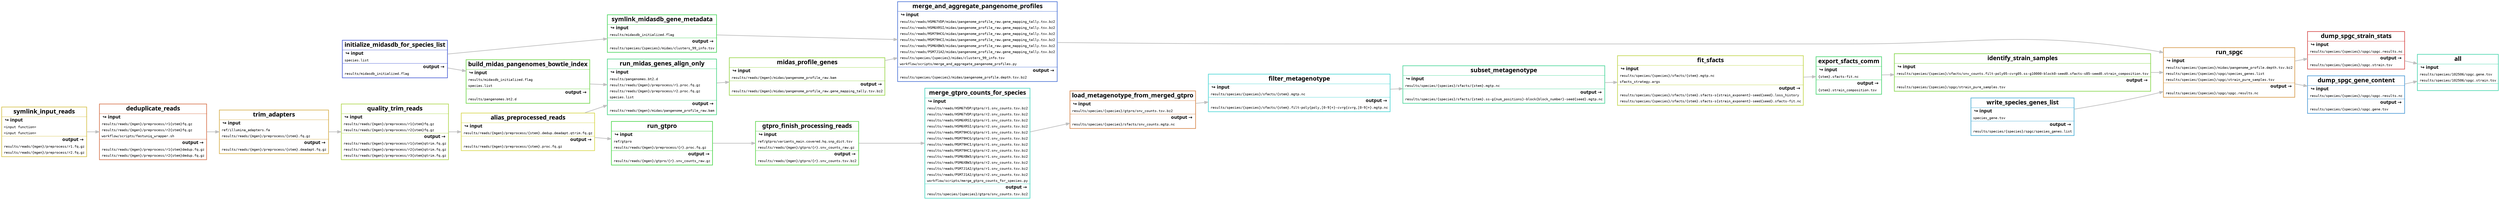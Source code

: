 digraph snakemake_dag {
    graph[bgcolor=white, margin=0, rankdir=LR];
    node[shape=box, style=rounded, fontname=sans,                 fontsize=10, penwidth=2];
    edge[penwidth=2, color=grey];
0 [ shape=none, margin=0, label=<<table border="2" color="#57D9B4" cellspacing="3" cellborder="0">
<tr><td>
<b><font point-size="18">all</font></b>
</td></tr>
<hr/>
<tr><td align="left"> <b><font point-size="14">&#8618; input</font></b> </td></tr>
<tr>
<td align="left"><font face="monospace">results/species/102506/spgc.gene.tsv</font></td>
</tr>
<tr>
<td align="left"><font face="monospace">results/species/102506/spgc.strain.tsv</font></td>
</tr>
<hr/>
<tr><td align="right">  </td> </tr>
</table>>]
1 [ shape=none, margin=0, label=<<table border="2" color="#D95757" cellspacing="3" cellborder="0">
<tr><td>
<b><font point-size="18">dump_spgc_strain_stats</font></b>
</td></tr>
<hr/>
<tr><td align="left"> <b><font point-size="14">&#8618; input</font></b> </td></tr>
<tr>
<td align="left"><font face="monospace">results/species/{species}/spgc/spgc.results.nc</font></td>
</tr>
<hr/>
<tr><td align="right"> <b><font point-size="14">output &rarr;</font></b> </td> </tr>
<tr>
<td align="left"><font face="monospace">results/species/{species}/spgc.strain.tsv</font></td></tr>
</table>>]
2 [ shape=none, margin=0, label=<<table border="2" color="#D9A157" cellspacing="3" cellborder="0">
<tr><td>
<b><font point-size="18">run_spgc</font></b>
</td></tr>
<hr/>
<tr><td align="left"> <b><font point-size="14">&#8618; input</font></b> </td></tr>
<tr>
<td align="left"><font face="monospace">results/species/{species}/midas/pangenome_profile.depth.tsv.bz2</font></td>
</tr>
<tr>
<td align="left"><font face="monospace">results/species/{species}/spgc/species_genes.list</font></td>
</tr>
<tr>
<td align="left"><font face="monospace">results/species/{species}/spgc/strain_pure_samples.tsv</font></td>
</tr>
<hr/>
<tr><td align="right"> <b><font point-size="14">output &rarr;</font></b> </td> </tr>
<tr>
<td align="left"><font face="monospace">results/species/{species}/spgc/spgc.results.nc</font></td></tr>
</table>>]
3 [ shape=none, margin=0, label=<<table border="2" color="#577CD9" cellspacing="3" cellborder="0">
<tr><td>
<b><font point-size="18">merge_and_aggregate_pangenome_profiles</font></b>
</td></tr>
<hr/>
<tr><td align="left"> <b><font point-size="14">&#8618; input</font></b> </td></tr>
<tr>
<td align="left"><font face="monospace">results/reads/HSM67VDP/midas/pangenome_profile_raw.gene_mapping_tally.tsv.bz2</font></td>
</tr>
<tr>
<td align="left"><font face="monospace">results/reads/HSM6XRSI/midas/pangenome_profile_raw.gene_mapping_tally.tsv.bz2</font></td>
</tr>
<tr>
<td align="left"><font face="monospace">results/reads/MSM79HCG/midas/pangenome_profile_raw.gene_mapping_tally.tsv.bz2</font></td>
</tr>
<tr>
<td align="left"><font face="monospace">results/reads/MSM79HCI/midas/pangenome_profile_raw.gene_mapping_tally.tsv.bz2</font></td>
</tr>
<tr>
<td align="left"><font face="monospace">results/reads/PSM6XBW3/midas/pangenome_profile_raw.gene_mapping_tally.tsv.bz2</font></td>
</tr>
<tr>
<td align="left"><font face="monospace">results/reads/PSM7J1A2/midas/pangenome_profile_raw.gene_mapping_tally.tsv.bz2</font></td>
</tr>
<tr>
<td align="left"><font face="monospace">results/species/{species}/midas/clusters_99_info.tsv</font></td>
</tr>
<tr>
<td align="left"><font face="monospace">workflow/scripts/merge_and_aggregate_pangenome_profiles.py</font></td>
</tr>
<hr/>
<tr><td align="right"> <b><font point-size="14">output &rarr;</font></b> </td> </tr>
<tr>
<td align="left"><font face="monospace">results/species/{species}/midas/pangenome_profile.depth.tsv.bz2</font></td></tr>
</table>>]
4 [ shape=none, margin=0, label=<<table border="2" color="#A1D957" cellspacing="3" cellborder="0">
<tr><td>
<b><font point-size="18">midas_profile_genes</font></b>
</td></tr>
<hr/>
<tr><td align="left"> <b><font point-size="14">&#8618; input</font></b> </td></tr>
<tr>
<td align="left"><font face="monospace">results/reads/{mgen}/midas/pangenome_profile_raw.bam</font></td>
</tr>
<hr/>
<tr><td align="right"> <b><font point-size="14">output &rarr;</font></b> </td> </tr>
<tr>
<td align="left"><font face="monospace">results/reads/{mgen}/midas/pangenome_profile_raw.gene_mapping_tally.tsv.bz2</font></td></tr>
</table>>]
5 [ shape=none, margin=0, label=<<table border="2" color="#57D98E" cellspacing="3" cellborder="0">
<tr><td>
<b><font point-size="18">run_midas_genes_align_only</font></b>
</td></tr>
<hr/>
<tr><td align="left"> <b><font point-size="14">&#8618; input</font></b> </td></tr>
<tr>
<td align="left"><font face="monospace">results/pangenomes.bt2.d</font></td>
</tr>
<tr>
<td align="left"><font face="monospace">results/reads/{mgen}/preprocess/r1.proc.fq.gz</font></td>
</tr>
<tr>
<td align="left"><font face="monospace">results/reads/{mgen}/preprocess/r2.proc.fq.gz</font></td>
</tr>
<tr>
<td align="left"><font face="monospace">species.list</font></td>
</tr>
<hr/>
<tr><td align="right"> <b><font point-size="14">output &rarr;</font></b> </td> </tr>
<tr>
<td align="left"><font face="monospace">results/reads/{mgen}/midas/pangenome_profile_raw.bam</font></td></tr>
</table>>]
6 [ shape=none, margin=0, label=<<table border="2" color="#7CD957" cellspacing="3" cellborder="0">
<tr><td>
<b><font point-size="18">build_midas_pangenomes_bowtie_index</font></b>
</td></tr>
<hr/>
<tr><td align="left"> <b><font point-size="14">&#8618; input</font></b> </td></tr>
<tr>
<td align="left"><font face="monospace">results/midasdb_initialized.flag</font></td>
</tr>
<tr>
<td align="left"><font face="monospace">species.list</font></td>
</tr>
<hr/>
<tr><td align="right"> <b><font point-size="14">output &rarr;</font></b> </td> </tr>
<tr>
<td align="left"><font face="monospace">results/pangenomes.bt2.d</font></td></tr>
</table>>]
7 [ shape=none, margin=0, label=<<table border="2" color="#5769D9" cellspacing="3" cellborder="0">
<tr><td>
<b><font point-size="18">initialize_midasdb_for_species_list</font></b>
</td></tr>
<hr/>
<tr><td align="left"> <b><font point-size="14">&#8618; input</font></b> </td></tr>
<tr>
<td align="left"><font face="monospace">species.list</font></td>
</tr>
<hr/>
<tr><td align="right"> <b><font point-size="14">output &rarr;</font></b> </td> </tr>
<tr>
<td align="left"><font face="monospace">results/midasdb_initialized.flag</font></td></tr>
</table>>]
8 [ shape=none, margin=0, label=<<table border="2" color="#D9D957" cellspacing="3" cellborder="0">
<tr><td>
<b><font point-size="18">alias_preprocessed_reads</font></b>
</td></tr>
<hr/>
<tr><td align="left"> <b><font point-size="14">&#8618; input</font></b> </td></tr>
<tr>
<td align="left"><font face="monospace">results/reads/{mgen}/preprocess/{stem}.dedup.deadapt.qtrim.fq.gz</font></td>
</tr>
<hr/>
<tr><td align="right"> <b><font point-size="14">output &rarr;</font></b> </td> </tr>
<tr>
<td align="left"><font face="monospace">results/reads/{mgen}/preprocess/{stem}.proc.fq.gz</font></td></tr>
</table>>]
9 [ shape=none, margin=0, label=<<table border="2" color="#B4D957" cellspacing="3" cellborder="0">
<tr><td>
<b><font point-size="18">quality_trim_reads</font></b>
</td></tr>
<hr/>
<tr><td align="left"> <b><font point-size="14">&#8618; input</font></b> </td></tr>
<tr>
<td align="left"><font face="monospace">results/reads/{mgen}/preprocess/r1{stem}fq.gz</font></td>
</tr>
<tr>
<td align="left"><font face="monospace">results/reads/{mgen}/preprocess/r2{stem}fq.gz</font></td>
</tr>
<hr/>
<tr><td align="right"> <b><font point-size="14">output &rarr;</font></b> </td> </tr>
<tr>
<td align="left"><font face="monospace">results/reads/{mgen}/preprocess/r1{stem}qtrim.fq.gz</font></td></tr>
<tr>
<td align="left"><font face="monospace">results/reads/{mgen}/preprocess/r2{stem}qtrim.fq.gz</font></td></tr>
<tr>
<td align="left"><font face="monospace">results/reads/{mgen}/preprocess/r3{stem}qtrim.fq.gz</font></td></tr>
</table>>]
10 [ shape=none, margin=0, label=<<table border="2" color="#D9B457" cellspacing="3" cellborder="0">
<tr><td>
<b><font point-size="18">trim_adapters</font></b>
</td></tr>
<hr/>
<tr><td align="left"> <b><font point-size="14">&#8618; input</font></b> </td></tr>
<tr>
<td align="left"><font face="monospace">ref/illumina_adapters.fa</font></td>
</tr>
<tr>
<td align="left"><font face="monospace">results/reads/{mgen}/preprocess/{stem}.fq.gz</font></td>
</tr>
<hr/>
<tr><td align="right"> <b><font point-size="14">output &rarr;</font></b> </td> </tr>
<tr>
<td align="left"><font face="monospace">results/reads/{mgen}/preprocess/{stem}.deadapt.fq.gz</font></td></tr>
</table>>]
11 [ shape=none, margin=0, label=<<table border="2" color="#D97C57" cellspacing="3" cellborder="0">
<tr><td>
<b><font point-size="18">deduplicate_reads</font></b>
</td></tr>
<hr/>
<tr><td align="left"> <b><font point-size="14">&#8618; input</font></b> </td></tr>
<tr>
<td align="left"><font face="monospace">results/reads/{mgen}/preprocess/r1{stem}fq.gz</font></td>
</tr>
<tr>
<td align="left"><font face="monospace">results/reads/{mgen}/preprocess/r2{stem}fq.gz</font></td>
</tr>
<tr>
<td align="left"><font face="monospace">workflow/scripts/fastuniq_wrapper.sh</font></td>
</tr>
<hr/>
<tr><td align="right"> <b><font point-size="14">output &rarr;</font></b> </td> </tr>
<tr>
<td align="left"><font face="monospace">results/reads/{mgen}/preprocess/r1{stem}dedup.fq.gz</font></td></tr>
<tr>
<td align="left"><font face="monospace">results/reads/{mgen}/preprocess/r2{stem}dedup.fq.gz</font></td></tr>
</table>>]
12 [ shape=none, margin=0, label=<<table border="2" color="#D9C657" cellspacing="3" cellborder="0">
<tr><td>
<b><font point-size="18">symlink_input_reads</font></b>
</td></tr>
<hr/>
<tr><td align="left"> <b><font point-size="14">&#8618; input</font></b> </td></tr>
<tr>
<td align="left"><font face="monospace">&lt;input function&gt;</font></td>
</tr>
<tr>
<td align="left"><font face="monospace">&lt;input function&gt;</font></td>
</tr>
<hr/>
<tr><td align="right"> <b><font point-size="14">output &rarr;</font></b> </td> </tr>
<tr>
<td align="left"><font face="monospace">results/reads/{mgen}/preprocess/r1.fq.gz</font></td></tr>
<tr>
<td align="left"><font face="monospace">results/reads/{mgen}/preprocess/r2.fq.gz</font></td></tr>
</table>>]
13 [ shape=none, margin=0, label=<<table border="2" color="#57D969" cellspacing="3" cellborder="0">
<tr><td>
<b><font point-size="18">symlink_midasdb_gene_metadata</font></b>
</td></tr>
<hr/>
<tr><td align="left"> <b><font point-size="14">&#8618; input</font></b> </td></tr>
<tr>
<td align="left"><font face="monospace">results/midasdb_initialized.flag</font></td>
</tr>
<hr/>
<tr><td align="right"> <b><font point-size="14">output &rarr;</font></b> </td> </tr>
<tr>
<td align="left"><font face="monospace">results/species/{species}/midas/clusters_99_info.tsv</font></td></tr>
</table>>]
14 [ shape=none, margin=0, label=<<table border="2" color="#8ED957" cellspacing="3" cellborder="0">
<tr><td>
<b><font point-size="18">identify_strain_samples</font></b>
</td></tr>
<hr/>
<tr><td align="left"> <b><font point-size="14">&#8618; input</font></b> </td></tr>
<tr>
<td align="left"><font face="monospace">results/species/{species}/sfacts/snv_counts.filt-poly05-cvrg05.ss-g10000-block0-seed0.sfacts-s85-seed0.strain_composition.tsv</font></td>
</tr>
<hr/>
<tr><td align="right"> <b><font point-size="14">output &rarr;</font></b> </td> </tr>
<tr>
<td align="left"><font face="monospace">results/species/{species}/spgc/strain_pure_samples.tsv</font></td></tr>
</table>>]
15 [ shape=none, margin=0, label=<<table border="2" color="#57D97C" cellspacing="3" cellborder="0">
<tr><td>
<b><font point-size="18">export_sfacts_comm</font></b>
</td></tr>
<hr/>
<tr><td align="left"> <b><font point-size="14">&#8618; input</font></b> </td></tr>
<tr>
<td align="left"><font face="monospace">{stem}.sfacts-fit.nc</font></td>
</tr>
<hr/>
<tr><td align="right"> <b><font point-size="14">output &rarr;</font></b> </td> </tr>
<tr>
<td align="left"><font face="monospace">{stem}.strain_composition.tsv</font></td></tr>
</table>>]
16 [ shape=none, margin=0, label=<<table border="2" color="#C6D957" cellspacing="3" cellborder="0">
<tr><td>
<b><font point-size="18">fit_sfacts</font></b>
</td></tr>
<hr/>
<tr><td align="left"> <b><font point-size="14">&#8618; input</font></b> </td></tr>
<tr>
<td align="left"><font face="monospace">results/species/{species}/sfacts/{stem}.mgtp.nc</font></td>
</tr>
<tr>
<td align="left"><font face="monospace">sfacts_strategy.args</font></td>
</tr>
<hr/>
<tr><td align="right"> <b><font point-size="14">output &rarr;</font></b> </td> </tr>
<tr>
<td align="left"><font face="monospace">results/species/{species}/sfacts/{stem}.sfacts-s{strain_exponent}-seed{seed}.loss_history</font></td></tr>
<tr>
<td align="left"><font face="monospace">results/species/{species}/sfacts/{stem}.sfacts-s{strain_exponent}-seed{seed}.sfacts-fit.nc</font></td></tr>
</table>>]
17 [ shape=none, margin=0, label=<<table border="2" color="#57D9A1" cellspacing="3" cellborder="0">
<tr><td>
<b><font point-size="18">subset_metagenotype</font></b>
</td></tr>
<hr/>
<tr><td align="left"> <b><font point-size="14">&#8618; input</font></b> </td></tr>
<tr>
<td align="left"><font face="monospace">results/species/{species}/sfacts/{stem}.mgtp.nc</font></td>
</tr>
<hr/>
<tr><td align="right"> <b><font point-size="14">output &rarr;</font></b> </td> </tr>
<tr>
<td align="left"><font face="monospace">results/species/{species}/sfacts/{stem}.ss-g{num_positions}-block{block_number}-seed{seed}.mgtp.nc</font></td></tr>
</table>>]
18 [ shape=none, margin=0, label=<<table border="2" color="#57D9D9" cellspacing="3" cellborder="0">
<tr><td>
<b><font point-size="18">filter_metagenotype</font></b>
</td></tr>
<hr/>
<tr><td align="left"> <b><font point-size="14">&#8618; input</font></b> </td></tr>
<tr>
<td align="left"><font face="monospace">results/species/{species}/sfacts/{stem}.mgtp.nc</font></td>
</tr>
<hr/>
<tr><td align="right"> <b><font point-size="14">output &rarr;</font></b> </td> </tr>
<tr>
<td align="left"><font face="monospace">results/species/{species}/sfacts/{stem}.filt-poly{poly,[0-9]+}-cvrg{cvrg,[0-9]+}.mgtp.nc</font></td></tr>
</table>>]
19 [ shape=none, margin=0, label=<<table border="2" color="#D98E57" cellspacing="3" cellborder="0">
<tr><td>
<b><font point-size="18">load_metagenotype_from_merged_gtpro</font></b>
</td></tr>
<hr/>
<tr><td align="left"> <b><font point-size="14">&#8618; input</font></b> </td></tr>
<tr>
<td align="left"><font face="monospace">results/species/{species}/gtpro/snv_counts.tsv.bz2</font></td>
</tr>
<hr/>
<tr><td align="right"> <b><font point-size="14">output &rarr;</font></b> </td> </tr>
<tr>
<td align="left"><font face="monospace">results/species/{species}/sfacts/snv_counts.mgtp.nc</font></td></tr>
</table>>]
20 [ shape=none, margin=0, label=<<table border="2" color="#57D9C6" cellspacing="3" cellborder="0">
<tr><td>
<b><font point-size="18">merge_gtpro_counts_for_species</font></b>
</td></tr>
<hr/>
<tr><td align="left"> <b><font point-size="14">&#8618; input</font></b> </td></tr>
<tr>
<td align="left"><font face="monospace">results/reads/HSM67VDP/gtpro/r1.snv_counts.tsv.bz2</font></td>
</tr>
<tr>
<td align="left"><font face="monospace">results/reads/HSM67VDP/gtpro/r2.snv_counts.tsv.bz2</font></td>
</tr>
<tr>
<td align="left"><font face="monospace">results/reads/HSM6XRSI/gtpro/r1.snv_counts.tsv.bz2</font></td>
</tr>
<tr>
<td align="left"><font face="monospace">results/reads/HSM6XRSI/gtpro/r2.snv_counts.tsv.bz2</font></td>
</tr>
<tr>
<td align="left"><font face="monospace">results/reads/MSM79HCG/gtpro/r1.snv_counts.tsv.bz2</font></td>
</tr>
<tr>
<td align="left"><font face="monospace">results/reads/MSM79HCG/gtpro/r2.snv_counts.tsv.bz2</font></td>
</tr>
<tr>
<td align="left"><font face="monospace">results/reads/MSM79HCI/gtpro/r1.snv_counts.tsv.bz2</font></td>
</tr>
<tr>
<td align="left"><font face="monospace">results/reads/MSM79HCI/gtpro/r2.snv_counts.tsv.bz2</font></td>
</tr>
<tr>
<td align="left"><font face="monospace">results/reads/PSM6XBW3/gtpro/r1.snv_counts.tsv.bz2</font></td>
</tr>
<tr>
<td align="left"><font face="monospace">results/reads/PSM6XBW3/gtpro/r2.snv_counts.tsv.bz2</font></td>
</tr>
<tr>
<td align="left"><font face="monospace">results/reads/PSM7J1A2/gtpro/r1.snv_counts.tsv.bz2</font></td>
</tr>
<tr>
<td align="left"><font face="monospace">results/reads/PSM7J1A2/gtpro/r2.snv_counts.tsv.bz2</font></td>
</tr>
<tr>
<td align="left"><font face="monospace">workflow/scripts/merge_gtpro_counts_for_species.py</font></td>
</tr>
<hr/>
<tr><td align="right"> <b><font point-size="14">output &rarr;</font></b> </td> </tr>
<tr>
<td align="left"><font face="monospace">results/species/{species}/gtpro/snv_counts.tsv.bz2</font></td></tr>
</table>>]
21 [ shape=none, margin=0, label=<<table border="2" color="#69D957" cellspacing="3" cellborder="0">
<tr><td>
<b><font point-size="18">gtpro_finish_processing_reads</font></b>
</td></tr>
<hr/>
<tr><td align="left"> <b><font point-size="14">&#8618; input</font></b> </td></tr>
<tr>
<td align="left"><font face="monospace">ref/gtpro/variants_main.covered.hq.snp_dict.tsv</font></td>
</tr>
<tr>
<td align="left"><font face="monospace">results/reads/{mgen}/gtpro/{r}.snv_counts_raw.gz</font></td>
</tr>
<hr/>
<tr><td align="right"> <b><font point-size="14">output &rarr;</font></b> </td> </tr>
<tr>
<td align="left"><font face="monospace">results/reads/{mgen}/gtpro/{r}.snv_counts.tsv.bz2</font></td></tr>
</table>>]
22 [ shape=none, margin=0, label=<<table border="2" color="#57D957" cellspacing="3" cellborder="0">
<tr><td>
<b><font point-size="18">run_gtpro</font></b>
</td></tr>
<hr/>
<tr><td align="left"> <b><font point-size="14">&#8618; input</font></b> </td></tr>
<tr>
<td align="left"><font face="monospace">ref/gtpro</font></td>
</tr>
<tr>
<td align="left"><font face="monospace">results/reads/{mgen}/preprocess/{r}.proc.fq.gz</font></td>
</tr>
<hr/>
<tr><td align="right"> <b><font point-size="14">output &rarr;</font></b> </td> </tr>
<tr>
<td align="left"><font face="monospace">results/reads/{mgen}/gtpro/{r}.snv_counts_raw.gz</font></td></tr>
</table>>]
23 [ shape=none, margin=0, label=<<table border="2" color="#57B4D9" cellspacing="3" cellborder="0">
<tr><td>
<b><font point-size="18">write_species_genes_list</font></b>
</td></tr>
<hr/>
<tr><td align="left"> <b><font point-size="14">&#8618; input</font></b> </td></tr>
<tr>
<td align="left"><font face="monospace">species_gene.tsv</font></td>
</tr>
<hr/>
<tr><td align="right"> <b><font point-size="14">output &rarr;</font></b> </td> </tr>
<tr>
<td align="left"><font face="monospace">results/species/{species}/spgc/species_genes.list</font></td></tr>
</table>>]
24 [ shape=none, margin=0, label=<<table border="2" color="#57A1D9" cellspacing="3" cellborder="0">
<tr><td>
<b><font point-size="18">dump_spgc_gene_content</font></b>
</td></tr>
<hr/>
<tr><td align="left"> <b><font point-size="14">&#8618; input</font></b> </td></tr>
<tr>
<td align="left"><font face="monospace">results/species/{species}/spgc/spgc.results.nc</font></td>
</tr>
<hr/>
<tr><td align="right"> <b><font point-size="14">output &rarr;</font></b> </td> </tr>
<tr>
<td align="left"><font face="monospace">results/species/{species}/spgc.gene.tsv</font></td></tr>
</table>>]
	1 -> 0
	24 -> 0
	2 -> 1
	23 -> 2
	3 -> 2
	14 -> 2
	13 -> 3
	4 -> 3
	5 -> 4
	6 -> 5
	8 -> 5
	7 -> 6
	9 -> 8
	10 -> 9
	11 -> 10
	12 -> 11
	7 -> 13
	15 -> 14
	16 -> 15
	17 -> 16
	18 -> 17
	19 -> 18
	20 -> 19
	21 -> 20
	22 -> 21
	8 -> 22
	2 -> 24
}            
